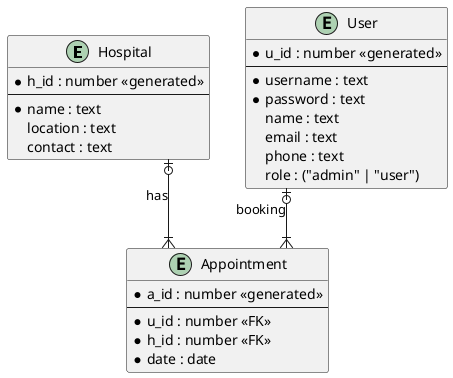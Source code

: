 @startuml
skinparam Linetype ortho

entity "Hospital" as e01{
    *h_id : number <<generated>>
    --
    *name : text 
    location : text
    contact : text
}

entity "User" as e02 {
    *u_id : number <<generated>>
    --
    *username : text
    *password : text
    name : text
    email : text
    phone : text
    role : ("admin" | "user") 
}

entity "Appointment" as e03 { 
    *a_id : number <<generated>>
    --
    *u_id : number <<FK>>
    *h_id : number <<FK>>
    *date : date
}

e01 |o--|{ e03 : "has"
e02 |o--|{ e03 : "booking"
@enduml